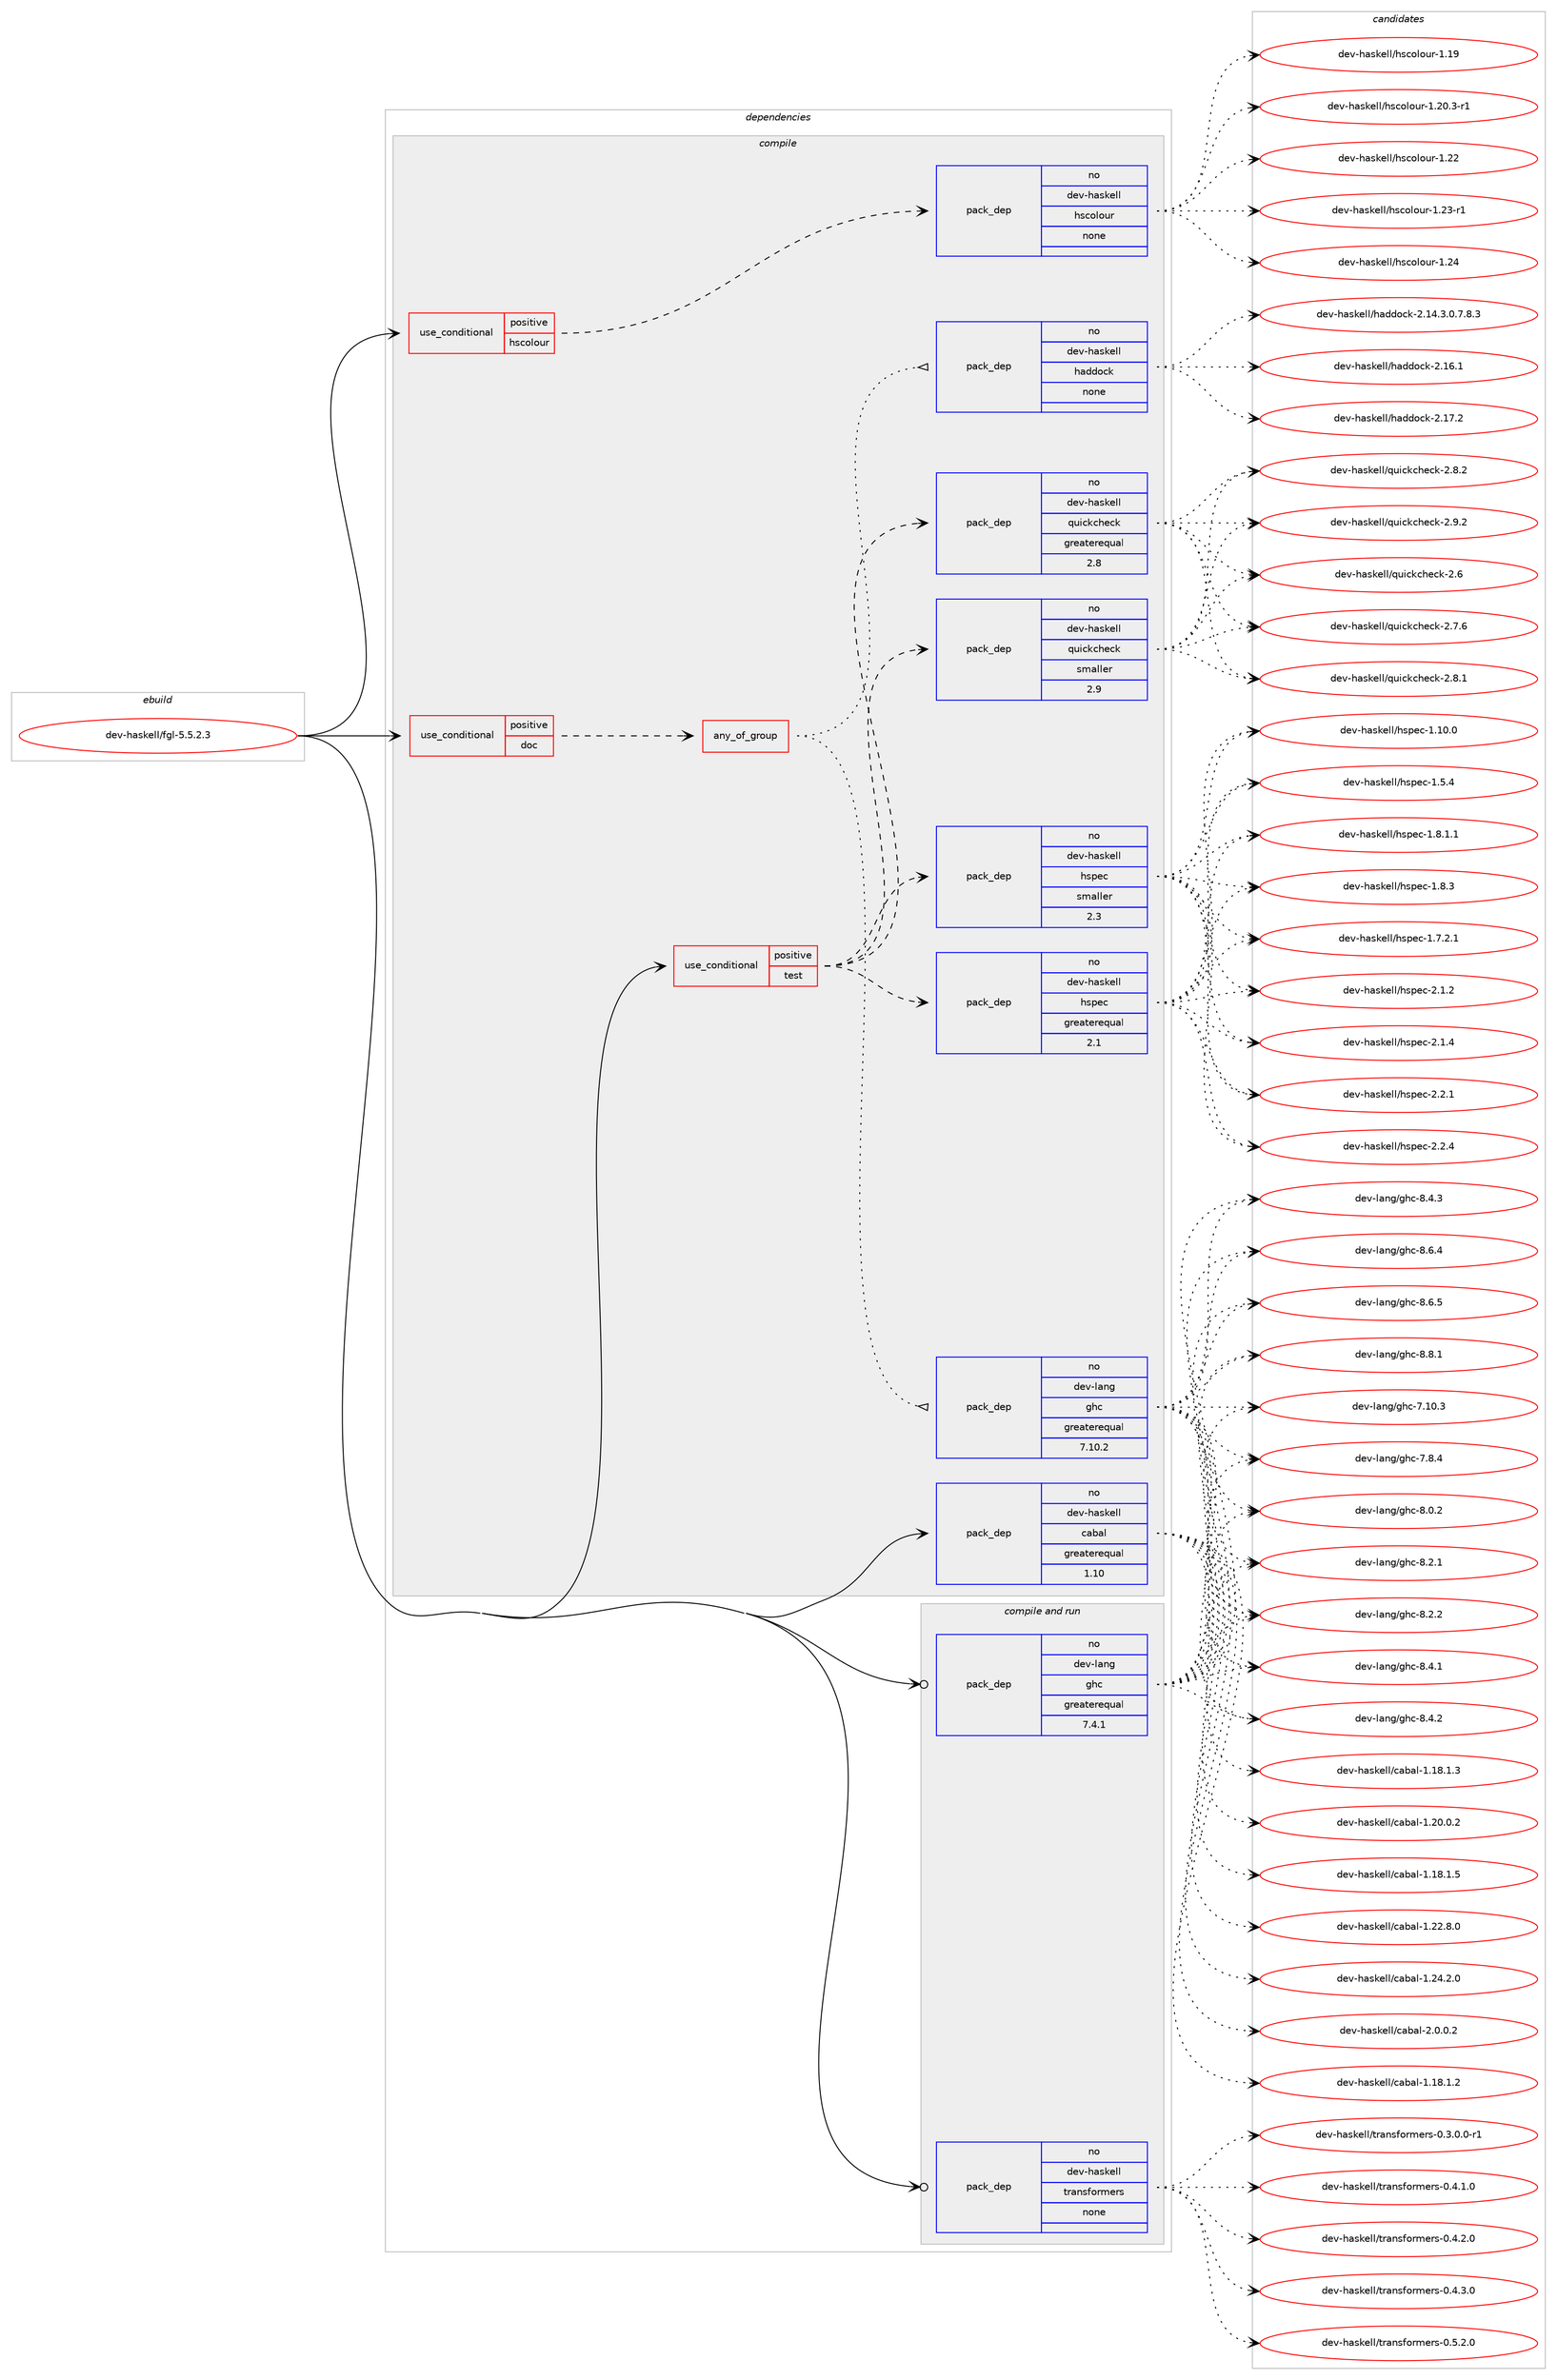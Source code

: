 digraph prolog {

# *************
# Graph options
# *************

newrank=true;
concentrate=true;
compound=true;
graph [rankdir=LR,fontname=Helvetica,fontsize=10,ranksep=1.5];#, ranksep=2.5, nodesep=0.2];
edge  [arrowhead=vee];
node  [fontname=Helvetica,fontsize=10];

# **********
# The ebuild
# **********

subgraph cluster_leftcol {
color=gray;
rank=same;
label=<<i>ebuild</i>>;
id [label="dev-haskell/fgl-5.5.2.3", color=red, width=4, href="../dev-haskell/fgl-5.5.2.3.svg"];
}

# ****************
# The dependencies
# ****************

subgraph cluster_midcol {
color=gray;
label=<<i>dependencies</i>>;
subgraph cluster_compile {
fillcolor="#eeeeee";
style=filled;
label=<<i>compile</i>>;
subgraph cond125709 {
dependency532444 [label=<<TABLE BORDER="0" CELLBORDER="1" CELLSPACING="0" CELLPADDING="4"><TR><TD ROWSPAN="3" CELLPADDING="10">use_conditional</TD></TR><TR><TD>positive</TD></TR><TR><TD>doc</TD></TR></TABLE>>, shape=none, color=red];
subgraph any9837 {
dependency532445 [label=<<TABLE BORDER="0" CELLBORDER="1" CELLSPACING="0" CELLPADDING="4"><TR><TD CELLPADDING="10">any_of_group</TD></TR></TABLE>>, shape=none, color=red];subgraph pack396541 {
dependency532446 [label=<<TABLE BORDER="0" CELLBORDER="1" CELLSPACING="0" CELLPADDING="4" WIDTH="220"><TR><TD ROWSPAN="6" CELLPADDING="30">pack_dep</TD></TR><TR><TD WIDTH="110">no</TD></TR><TR><TD>dev-haskell</TD></TR><TR><TD>haddock</TD></TR><TR><TD>none</TD></TR><TR><TD></TD></TR></TABLE>>, shape=none, color=blue];
}
dependency532445:e -> dependency532446:w [weight=20,style="dotted",arrowhead="oinv"];
subgraph pack396542 {
dependency532447 [label=<<TABLE BORDER="0" CELLBORDER="1" CELLSPACING="0" CELLPADDING="4" WIDTH="220"><TR><TD ROWSPAN="6" CELLPADDING="30">pack_dep</TD></TR><TR><TD WIDTH="110">no</TD></TR><TR><TD>dev-lang</TD></TR><TR><TD>ghc</TD></TR><TR><TD>greaterequal</TD></TR><TR><TD>7.10.2</TD></TR></TABLE>>, shape=none, color=blue];
}
dependency532445:e -> dependency532447:w [weight=20,style="dotted",arrowhead="oinv"];
}
dependency532444:e -> dependency532445:w [weight=20,style="dashed",arrowhead="vee"];
}
id:e -> dependency532444:w [weight=20,style="solid",arrowhead="vee"];
subgraph cond125710 {
dependency532448 [label=<<TABLE BORDER="0" CELLBORDER="1" CELLSPACING="0" CELLPADDING="4"><TR><TD ROWSPAN="3" CELLPADDING="10">use_conditional</TD></TR><TR><TD>positive</TD></TR><TR><TD>hscolour</TD></TR></TABLE>>, shape=none, color=red];
subgraph pack396543 {
dependency532449 [label=<<TABLE BORDER="0" CELLBORDER="1" CELLSPACING="0" CELLPADDING="4" WIDTH="220"><TR><TD ROWSPAN="6" CELLPADDING="30">pack_dep</TD></TR><TR><TD WIDTH="110">no</TD></TR><TR><TD>dev-haskell</TD></TR><TR><TD>hscolour</TD></TR><TR><TD>none</TD></TR><TR><TD></TD></TR></TABLE>>, shape=none, color=blue];
}
dependency532448:e -> dependency532449:w [weight=20,style="dashed",arrowhead="vee"];
}
id:e -> dependency532448:w [weight=20,style="solid",arrowhead="vee"];
subgraph cond125711 {
dependency532450 [label=<<TABLE BORDER="0" CELLBORDER="1" CELLSPACING="0" CELLPADDING="4"><TR><TD ROWSPAN="3" CELLPADDING="10">use_conditional</TD></TR><TR><TD>positive</TD></TR><TR><TD>test</TD></TR></TABLE>>, shape=none, color=red];
subgraph pack396544 {
dependency532451 [label=<<TABLE BORDER="0" CELLBORDER="1" CELLSPACING="0" CELLPADDING="4" WIDTH="220"><TR><TD ROWSPAN="6" CELLPADDING="30">pack_dep</TD></TR><TR><TD WIDTH="110">no</TD></TR><TR><TD>dev-haskell</TD></TR><TR><TD>hspec</TD></TR><TR><TD>greaterequal</TD></TR><TR><TD>2.1</TD></TR></TABLE>>, shape=none, color=blue];
}
dependency532450:e -> dependency532451:w [weight=20,style="dashed",arrowhead="vee"];
subgraph pack396545 {
dependency532452 [label=<<TABLE BORDER="0" CELLBORDER="1" CELLSPACING="0" CELLPADDING="4" WIDTH="220"><TR><TD ROWSPAN="6" CELLPADDING="30">pack_dep</TD></TR><TR><TD WIDTH="110">no</TD></TR><TR><TD>dev-haskell</TD></TR><TR><TD>hspec</TD></TR><TR><TD>smaller</TD></TR><TR><TD>2.3</TD></TR></TABLE>>, shape=none, color=blue];
}
dependency532450:e -> dependency532452:w [weight=20,style="dashed",arrowhead="vee"];
subgraph pack396546 {
dependency532453 [label=<<TABLE BORDER="0" CELLBORDER="1" CELLSPACING="0" CELLPADDING="4" WIDTH="220"><TR><TD ROWSPAN="6" CELLPADDING="30">pack_dep</TD></TR><TR><TD WIDTH="110">no</TD></TR><TR><TD>dev-haskell</TD></TR><TR><TD>quickcheck</TD></TR><TR><TD>greaterequal</TD></TR><TR><TD>2.8</TD></TR></TABLE>>, shape=none, color=blue];
}
dependency532450:e -> dependency532453:w [weight=20,style="dashed",arrowhead="vee"];
subgraph pack396547 {
dependency532454 [label=<<TABLE BORDER="0" CELLBORDER="1" CELLSPACING="0" CELLPADDING="4" WIDTH="220"><TR><TD ROWSPAN="6" CELLPADDING="30">pack_dep</TD></TR><TR><TD WIDTH="110">no</TD></TR><TR><TD>dev-haskell</TD></TR><TR><TD>quickcheck</TD></TR><TR><TD>smaller</TD></TR><TR><TD>2.9</TD></TR></TABLE>>, shape=none, color=blue];
}
dependency532450:e -> dependency532454:w [weight=20,style="dashed",arrowhead="vee"];
}
id:e -> dependency532450:w [weight=20,style="solid",arrowhead="vee"];
subgraph pack396548 {
dependency532455 [label=<<TABLE BORDER="0" CELLBORDER="1" CELLSPACING="0" CELLPADDING="4" WIDTH="220"><TR><TD ROWSPAN="6" CELLPADDING="30">pack_dep</TD></TR><TR><TD WIDTH="110">no</TD></TR><TR><TD>dev-haskell</TD></TR><TR><TD>cabal</TD></TR><TR><TD>greaterequal</TD></TR><TR><TD>1.10</TD></TR></TABLE>>, shape=none, color=blue];
}
id:e -> dependency532455:w [weight=20,style="solid",arrowhead="vee"];
}
subgraph cluster_compileandrun {
fillcolor="#eeeeee";
style=filled;
label=<<i>compile and run</i>>;
subgraph pack396549 {
dependency532456 [label=<<TABLE BORDER="0" CELLBORDER="1" CELLSPACING="0" CELLPADDING="4" WIDTH="220"><TR><TD ROWSPAN="6" CELLPADDING="30">pack_dep</TD></TR><TR><TD WIDTH="110">no</TD></TR><TR><TD>dev-haskell</TD></TR><TR><TD>transformers</TD></TR><TR><TD>none</TD></TR><TR><TD></TD></TR></TABLE>>, shape=none, color=blue];
}
id:e -> dependency532456:w [weight=20,style="solid",arrowhead="odotvee"];
subgraph pack396550 {
dependency532457 [label=<<TABLE BORDER="0" CELLBORDER="1" CELLSPACING="0" CELLPADDING="4" WIDTH="220"><TR><TD ROWSPAN="6" CELLPADDING="30">pack_dep</TD></TR><TR><TD WIDTH="110">no</TD></TR><TR><TD>dev-lang</TD></TR><TR><TD>ghc</TD></TR><TR><TD>greaterequal</TD></TR><TR><TD>7.4.1</TD></TR></TABLE>>, shape=none, color=blue];
}
id:e -> dependency532457:w [weight=20,style="solid",arrowhead="odotvee"];
}
subgraph cluster_run {
fillcolor="#eeeeee";
style=filled;
label=<<i>run</i>>;
}
}

# **************
# The candidates
# **************

subgraph cluster_choices {
rank=same;
color=gray;
label=<<i>candidates</i>>;

subgraph choice396541 {
color=black;
nodesep=1;
choice1001011184510497115107101108108471049710010011199107455046495246514648465546564651 [label="dev-haskell/haddock-2.14.3.0.7.8.3", color=red, width=4,href="../dev-haskell/haddock-2.14.3.0.7.8.3.svg"];
choice100101118451049711510710110810847104971001001119910745504649544649 [label="dev-haskell/haddock-2.16.1", color=red, width=4,href="../dev-haskell/haddock-2.16.1.svg"];
choice100101118451049711510710110810847104971001001119910745504649554650 [label="dev-haskell/haddock-2.17.2", color=red, width=4,href="../dev-haskell/haddock-2.17.2.svg"];
dependency532446:e -> choice1001011184510497115107101108108471049710010011199107455046495246514648465546564651:w [style=dotted,weight="100"];
dependency532446:e -> choice100101118451049711510710110810847104971001001119910745504649544649:w [style=dotted,weight="100"];
dependency532446:e -> choice100101118451049711510710110810847104971001001119910745504649554650:w [style=dotted,weight="100"];
}
subgraph choice396542 {
color=black;
nodesep=1;
choice1001011184510897110103471031049945554649484651 [label="dev-lang/ghc-7.10.3", color=red, width=4,href="../dev-lang/ghc-7.10.3.svg"];
choice10010111845108971101034710310499455546564652 [label="dev-lang/ghc-7.8.4", color=red, width=4,href="../dev-lang/ghc-7.8.4.svg"];
choice10010111845108971101034710310499455646484650 [label="dev-lang/ghc-8.0.2", color=red, width=4,href="../dev-lang/ghc-8.0.2.svg"];
choice10010111845108971101034710310499455646504649 [label="dev-lang/ghc-8.2.1", color=red, width=4,href="../dev-lang/ghc-8.2.1.svg"];
choice10010111845108971101034710310499455646504650 [label="dev-lang/ghc-8.2.2", color=red, width=4,href="../dev-lang/ghc-8.2.2.svg"];
choice10010111845108971101034710310499455646524649 [label="dev-lang/ghc-8.4.1", color=red, width=4,href="../dev-lang/ghc-8.4.1.svg"];
choice10010111845108971101034710310499455646524650 [label="dev-lang/ghc-8.4.2", color=red, width=4,href="../dev-lang/ghc-8.4.2.svg"];
choice10010111845108971101034710310499455646524651 [label="dev-lang/ghc-8.4.3", color=red, width=4,href="../dev-lang/ghc-8.4.3.svg"];
choice10010111845108971101034710310499455646544652 [label="dev-lang/ghc-8.6.4", color=red, width=4,href="../dev-lang/ghc-8.6.4.svg"];
choice10010111845108971101034710310499455646544653 [label="dev-lang/ghc-8.6.5", color=red, width=4,href="../dev-lang/ghc-8.6.5.svg"];
choice10010111845108971101034710310499455646564649 [label="dev-lang/ghc-8.8.1", color=red, width=4,href="../dev-lang/ghc-8.8.1.svg"];
dependency532447:e -> choice1001011184510897110103471031049945554649484651:w [style=dotted,weight="100"];
dependency532447:e -> choice10010111845108971101034710310499455546564652:w [style=dotted,weight="100"];
dependency532447:e -> choice10010111845108971101034710310499455646484650:w [style=dotted,weight="100"];
dependency532447:e -> choice10010111845108971101034710310499455646504649:w [style=dotted,weight="100"];
dependency532447:e -> choice10010111845108971101034710310499455646504650:w [style=dotted,weight="100"];
dependency532447:e -> choice10010111845108971101034710310499455646524649:w [style=dotted,weight="100"];
dependency532447:e -> choice10010111845108971101034710310499455646524650:w [style=dotted,weight="100"];
dependency532447:e -> choice10010111845108971101034710310499455646524651:w [style=dotted,weight="100"];
dependency532447:e -> choice10010111845108971101034710310499455646544652:w [style=dotted,weight="100"];
dependency532447:e -> choice10010111845108971101034710310499455646544653:w [style=dotted,weight="100"];
dependency532447:e -> choice10010111845108971101034710310499455646564649:w [style=dotted,weight="100"];
}
subgraph choice396543 {
color=black;
nodesep=1;
choice100101118451049711510710110810847104115991111081111171144549464957 [label="dev-haskell/hscolour-1.19", color=red, width=4,href="../dev-haskell/hscolour-1.19.svg"];
choice10010111845104971151071011081084710411599111108111117114454946504846514511449 [label="dev-haskell/hscolour-1.20.3-r1", color=red, width=4,href="../dev-haskell/hscolour-1.20.3-r1.svg"];
choice100101118451049711510710110810847104115991111081111171144549465050 [label="dev-haskell/hscolour-1.22", color=red, width=4,href="../dev-haskell/hscolour-1.22.svg"];
choice1001011184510497115107101108108471041159911110811111711445494650514511449 [label="dev-haskell/hscolour-1.23-r1", color=red, width=4,href="../dev-haskell/hscolour-1.23-r1.svg"];
choice100101118451049711510710110810847104115991111081111171144549465052 [label="dev-haskell/hscolour-1.24", color=red, width=4,href="../dev-haskell/hscolour-1.24.svg"];
dependency532449:e -> choice100101118451049711510710110810847104115991111081111171144549464957:w [style=dotted,weight="100"];
dependency532449:e -> choice10010111845104971151071011081084710411599111108111117114454946504846514511449:w [style=dotted,weight="100"];
dependency532449:e -> choice100101118451049711510710110810847104115991111081111171144549465050:w [style=dotted,weight="100"];
dependency532449:e -> choice1001011184510497115107101108108471041159911110811111711445494650514511449:w [style=dotted,weight="100"];
dependency532449:e -> choice100101118451049711510710110810847104115991111081111171144549465052:w [style=dotted,weight="100"];
}
subgraph choice396544 {
color=black;
nodesep=1;
choice1001011184510497115107101108108471041151121019945494649484648 [label="dev-haskell/hspec-1.10.0", color=red, width=4,href="../dev-haskell/hspec-1.10.0.svg"];
choice10010111845104971151071011081084710411511210199454946534652 [label="dev-haskell/hspec-1.5.4", color=red, width=4,href="../dev-haskell/hspec-1.5.4.svg"];
choice100101118451049711510710110810847104115112101994549465546504649 [label="dev-haskell/hspec-1.7.2.1", color=red, width=4,href="../dev-haskell/hspec-1.7.2.1.svg"];
choice100101118451049711510710110810847104115112101994549465646494649 [label="dev-haskell/hspec-1.8.1.1", color=red, width=4,href="../dev-haskell/hspec-1.8.1.1.svg"];
choice10010111845104971151071011081084710411511210199454946564651 [label="dev-haskell/hspec-1.8.3", color=red, width=4,href="../dev-haskell/hspec-1.8.3.svg"];
choice10010111845104971151071011081084710411511210199455046494650 [label="dev-haskell/hspec-2.1.2", color=red, width=4,href="../dev-haskell/hspec-2.1.2.svg"];
choice10010111845104971151071011081084710411511210199455046494652 [label="dev-haskell/hspec-2.1.4", color=red, width=4,href="../dev-haskell/hspec-2.1.4.svg"];
choice10010111845104971151071011081084710411511210199455046504649 [label="dev-haskell/hspec-2.2.1", color=red, width=4,href="../dev-haskell/hspec-2.2.1.svg"];
choice10010111845104971151071011081084710411511210199455046504652 [label="dev-haskell/hspec-2.2.4", color=red, width=4,href="../dev-haskell/hspec-2.2.4.svg"];
dependency532451:e -> choice1001011184510497115107101108108471041151121019945494649484648:w [style=dotted,weight="100"];
dependency532451:e -> choice10010111845104971151071011081084710411511210199454946534652:w [style=dotted,weight="100"];
dependency532451:e -> choice100101118451049711510710110810847104115112101994549465546504649:w [style=dotted,weight="100"];
dependency532451:e -> choice100101118451049711510710110810847104115112101994549465646494649:w [style=dotted,weight="100"];
dependency532451:e -> choice10010111845104971151071011081084710411511210199454946564651:w [style=dotted,weight="100"];
dependency532451:e -> choice10010111845104971151071011081084710411511210199455046494650:w [style=dotted,weight="100"];
dependency532451:e -> choice10010111845104971151071011081084710411511210199455046494652:w [style=dotted,weight="100"];
dependency532451:e -> choice10010111845104971151071011081084710411511210199455046504649:w [style=dotted,weight="100"];
dependency532451:e -> choice10010111845104971151071011081084710411511210199455046504652:w [style=dotted,weight="100"];
}
subgraph choice396545 {
color=black;
nodesep=1;
choice1001011184510497115107101108108471041151121019945494649484648 [label="dev-haskell/hspec-1.10.0", color=red, width=4,href="../dev-haskell/hspec-1.10.0.svg"];
choice10010111845104971151071011081084710411511210199454946534652 [label="dev-haskell/hspec-1.5.4", color=red, width=4,href="../dev-haskell/hspec-1.5.4.svg"];
choice100101118451049711510710110810847104115112101994549465546504649 [label="dev-haskell/hspec-1.7.2.1", color=red, width=4,href="../dev-haskell/hspec-1.7.2.1.svg"];
choice100101118451049711510710110810847104115112101994549465646494649 [label="dev-haskell/hspec-1.8.1.1", color=red, width=4,href="../dev-haskell/hspec-1.8.1.1.svg"];
choice10010111845104971151071011081084710411511210199454946564651 [label="dev-haskell/hspec-1.8.3", color=red, width=4,href="../dev-haskell/hspec-1.8.3.svg"];
choice10010111845104971151071011081084710411511210199455046494650 [label="dev-haskell/hspec-2.1.2", color=red, width=4,href="../dev-haskell/hspec-2.1.2.svg"];
choice10010111845104971151071011081084710411511210199455046494652 [label="dev-haskell/hspec-2.1.4", color=red, width=4,href="../dev-haskell/hspec-2.1.4.svg"];
choice10010111845104971151071011081084710411511210199455046504649 [label="dev-haskell/hspec-2.2.1", color=red, width=4,href="../dev-haskell/hspec-2.2.1.svg"];
choice10010111845104971151071011081084710411511210199455046504652 [label="dev-haskell/hspec-2.2.4", color=red, width=4,href="../dev-haskell/hspec-2.2.4.svg"];
dependency532452:e -> choice1001011184510497115107101108108471041151121019945494649484648:w [style=dotted,weight="100"];
dependency532452:e -> choice10010111845104971151071011081084710411511210199454946534652:w [style=dotted,weight="100"];
dependency532452:e -> choice100101118451049711510710110810847104115112101994549465546504649:w [style=dotted,weight="100"];
dependency532452:e -> choice100101118451049711510710110810847104115112101994549465646494649:w [style=dotted,weight="100"];
dependency532452:e -> choice10010111845104971151071011081084710411511210199454946564651:w [style=dotted,weight="100"];
dependency532452:e -> choice10010111845104971151071011081084710411511210199455046494650:w [style=dotted,weight="100"];
dependency532452:e -> choice10010111845104971151071011081084710411511210199455046494652:w [style=dotted,weight="100"];
dependency532452:e -> choice10010111845104971151071011081084710411511210199455046504649:w [style=dotted,weight="100"];
dependency532452:e -> choice10010111845104971151071011081084710411511210199455046504652:w [style=dotted,weight="100"];
}
subgraph choice396546 {
color=black;
nodesep=1;
choice10010111845104971151071011081084711311710599107991041019910745504654 [label="dev-haskell/quickcheck-2.6", color=red, width=4,href="../dev-haskell/quickcheck-2.6.svg"];
choice100101118451049711510710110810847113117105991079910410199107455046554654 [label="dev-haskell/quickcheck-2.7.6", color=red, width=4,href="../dev-haskell/quickcheck-2.7.6.svg"];
choice100101118451049711510710110810847113117105991079910410199107455046564649 [label="dev-haskell/quickcheck-2.8.1", color=red, width=4,href="../dev-haskell/quickcheck-2.8.1.svg"];
choice100101118451049711510710110810847113117105991079910410199107455046564650 [label="dev-haskell/quickcheck-2.8.2", color=red, width=4,href="../dev-haskell/quickcheck-2.8.2.svg"];
choice100101118451049711510710110810847113117105991079910410199107455046574650 [label="dev-haskell/quickcheck-2.9.2", color=red, width=4,href="../dev-haskell/quickcheck-2.9.2.svg"];
dependency532453:e -> choice10010111845104971151071011081084711311710599107991041019910745504654:w [style=dotted,weight="100"];
dependency532453:e -> choice100101118451049711510710110810847113117105991079910410199107455046554654:w [style=dotted,weight="100"];
dependency532453:e -> choice100101118451049711510710110810847113117105991079910410199107455046564649:w [style=dotted,weight="100"];
dependency532453:e -> choice100101118451049711510710110810847113117105991079910410199107455046564650:w [style=dotted,weight="100"];
dependency532453:e -> choice100101118451049711510710110810847113117105991079910410199107455046574650:w [style=dotted,weight="100"];
}
subgraph choice396547 {
color=black;
nodesep=1;
choice10010111845104971151071011081084711311710599107991041019910745504654 [label="dev-haskell/quickcheck-2.6", color=red, width=4,href="../dev-haskell/quickcheck-2.6.svg"];
choice100101118451049711510710110810847113117105991079910410199107455046554654 [label="dev-haskell/quickcheck-2.7.6", color=red, width=4,href="../dev-haskell/quickcheck-2.7.6.svg"];
choice100101118451049711510710110810847113117105991079910410199107455046564649 [label="dev-haskell/quickcheck-2.8.1", color=red, width=4,href="../dev-haskell/quickcheck-2.8.1.svg"];
choice100101118451049711510710110810847113117105991079910410199107455046564650 [label="dev-haskell/quickcheck-2.8.2", color=red, width=4,href="../dev-haskell/quickcheck-2.8.2.svg"];
choice100101118451049711510710110810847113117105991079910410199107455046574650 [label="dev-haskell/quickcheck-2.9.2", color=red, width=4,href="../dev-haskell/quickcheck-2.9.2.svg"];
dependency532454:e -> choice10010111845104971151071011081084711311710599107991041019910745504654:w [style=dotted,weight="100"];
dependency532454:e -> choice100101118451049711510710110810847113117105991079910410199107455046554654:w [style=dotted,weight="100"];
dependency532454:e -> choice100101118451049711510710110810847113117105991079910410199107455046564649:w [style=dotted,weight="100"];
dependency532454:e -> choice100101118451049711510710110810847113117105991079910410199107455046564650:w [style=dotted,weight="100"];
dependency532454:e -> choice100101118451049711510710110810847113117105991079910410199107455046574650:w [style=dotted,weight="100"];
}
subgraph choice396548 {
color=black;
nodesep=1;
choice10010111845104971151071011081084799979897108454946495646494650 [label="dev-haskell/cabal-1.18.1.2", color=red, width=4,href="../dev-haskell/cabal-1.18.1.2.svg"];
choice10010111845104971151071011081084799979897108454946495646494651 [label="dev-haskell/cabal-1.18.1.3", color=red, width=4,href="../dev-haskell/cabal-1.18.1.3.svg"];
choice10010111845104971151071011081084799979897108454946495646494653 [label="dev-haskell/cabal-1.18.1.5", color=red, width=4,href="../dev-haskell/cabal-1.18.1.5.svg"];
choice10010111845104971151071011081084799979897108454946504846484650 [label="dev-haskell/cabal-1.20.0.2", color=red, width=4,href="../dev-haskell/cabal-1.20.0.2.svg"];
choice10010111845104971151071011081084799979897108454946505046564648 [label="dev-haskell/cabal-1.22.8.0", color=red, width=4,href="../dev-haskell/cabal-1.22.8.0.svg"];
choice10010111845104971151071011081084799979897108454946505246504648 [label="dev-haskell/cabal-1.24.2.0", color=red, width=4,href="../dev-haskell/cabal-1.24.2.0.svg"];
choice100101118451049711510710110810847999798971084550464846484650 [label="dev-haskell/cabal-2.0.0.2", color=red, width=4,href="../dev-haskell/cabal-2.0.0.2.svg"];
dependency532455:e -> choice10010111845104971151071011081084799979897108454946495646494650:w [style=dotted,weight="100"];
dependency532455:e -> choice10010111845104971151071011081084799979897108454946495646494651:w [style=dotted,weight="100"];
dependency532455:e -> choice10010111845104971151071011081084799979897108454946495646494653:w [style=dotted,weight="100"];
dependency532455:e -> choice10010111845104971151071011081084799979897108454946504846484650:w [style=dotted,weight="100"];
dependency532455:e -> choice10010111845104971151071011081084799979897108454946505046564648:w [style=dotted,weight="100"];
dependency532455:e -> choice10010111845104971151071011081084799979897108454946505246504648:w [style=dotted,weight="100"];
dependency532455:e -> choice100101118451049711510710110810847999798971084550464846484650:w [style=dotted,weight="100"];
}
subgraph choice396549 {
color=black;
nodesep=1;
choice1001011184510497115107101108108471161149711011510211111410910111411545484651464846484511449 [label="dev-haskell/transformers-0.3.0.0-r1", color=red, width=4,href="../dev-haskell/transformers-0.3.0.0-r1.svg"];
choice100101118451049711510710110810847116114971101151021111141091011141154548465246494648 [label="dev-haskell/transformers-0.4.1.0", color=red, width=4,href="../dev-haskell/transformers-0.4.1.0.svg"];
choice100101118451049711510710110810847116114971101151021111141091011141154548465246504648 [label="dev-haskell/transformers-0.4.2.0", color=red, width=4,href="../dev-haskell/transformers-0.4.2.0.svg"];
choice100101118451049711510710110810847116114971101151021111141091011141154548465246514648 [label="dev-haskell/transformers-0.4.3.0", color=red, width=4,href="../dev-haskell/transformers-0.4.3.0.svg"];
choice100101118451049711510710110810847116114971101151021111141091011141154548465346504648 [label="dev-haskell/transformers-0.5.2.0", color=red, width=4,href="../dev-haskell/transformers-0.5.2.0.svg"];
dependency532456:e -> choice1001011184510497115107101108108471161149711011510211111410910111411545484651464846484511449:w [style=dotted,weight="100"];
dependency532456:e -> choice100101118451049711510710110810847116114971101151021111141091011141154548465246494648:w [style=dotted,weight="100"];
dependency532456:e -> choice100101118451049711510710110810847116114971101151021111141091011141154548465246504648:w [style=dotted,weight="100"];
dependency532456:e -> choice100101118451049711510710110810847116114971101151021111141091011141154548465246514648:w [style=dotted,weight="100"];
dependency532456:e -> choice100101118451049711510710110810847116114971101151021111141091011141154548465346504648:w [style=dotted,weight="100"];
}
subgraph choice396550 {
color=black;
nodesep=1;
choice1001011184510897110103471031049945554649484651 [label="dev-lang/ghc-7.10.3", color=red, width=4,href="../dev-lang/ghc-7.10.3.svg"];
choice10010111845108971101034710310499455546564652 [label="dev-lang/ghc-7.8.4", color=red, width=4,href="../dev-lang/ghc-7.8.4.svg"];
choice10010111845108971101034710310499455646484650 [label="dev-lang/ghc-8.0.2", color=red, width=4,href="../dev-lang/ghc-8.0.2.svg"];
choice10010111845108971101034710310499455646504649 [label="dev-lang/ghc-8.2.1", color=red, width=4,href="../dev-lang/ghc-8.2.1.svg"];
choice10010111845108971101034710310499455646504650 [label="dev-lang/ghc-8.2.2", color=red, width=4,href="../dev-lang/ghc-8.2.2.svg"];
choice10010111845108971101034710310499455646524649 [label="dev-lang/ghc-8.4.1", color=red, width=4,href="../dev-lang/ghc-8.4.1.svg"];
choice10010111845108971101034710310499455646524650 [label="dev-lang/ghc-8.4.2", color=red, width=4,href="../dev-lang/ghc-8.4.2.svg"];
choice10010111845108971101034710310499455646524651 [label="dev-lang/ghc-8.4.3", color=red, width=4,href="../dev-lang/ghc-8.4.3.svg"];
choice10010111845108971101034710310499455646544652 [label="dev-lang/ghc-8.6.4", color=red, width=4,href="../dev-lang/ghc-8.6.4.svg"];
choice10010111845108971101034710310499455646544653 [label="dev-lang/ghc-8.6.5", color=red, width=4,href="../dev-lang/ghc-8.6.5.svg"];
choice10010111845108971101034710310499455646564649 [label="dev-lang/ghc-8.8.1", color=red, width=4,href="../dev-lang/ghc-8.8.1.svg"];
dependency532457:e -> choice1001011184510897110103471031049945554649484651:w [style=dotted,weight="100"];
dependency532457:e -> choice10010111845108971101034710310499455546564652:w [style=dotted,weight="100"];
dependency532457:e -> choice10010111845108971101034710310499455646484650:w [style=dotted,weight="100"];
dependency532457:e -> choice10010111845108971101034710310499455646504649:w [style=dotted,weight="100"];
dependency532457:e -> choice10010111845108971101034710310499455646504650:w [style=dotted,weight="100"];
dependency532457:e -> choice10010111845108971101034710310499455646524649:w [style=dotted,weight="100"];
dependency532457:e -> choice10010111845108971101034710310499455646524650:w [style=dotted,weight="100"];
dependency532457:e -> choice10010111845108971101034710310499455646524651:w [style=dotted,weight="100"];
dependency532457:e -> choice10010111845108971101034710310499455646544652:w [style=dotted,weight="100"];
dependency532457:e -> choice10010111845108971101034710310499455646544653:w [style=dotted,weight="100"];
dependency532457:e -> choice10010111845108971101034710310499455646564649:w [style=dotted,weight="100"];
}
}

}
